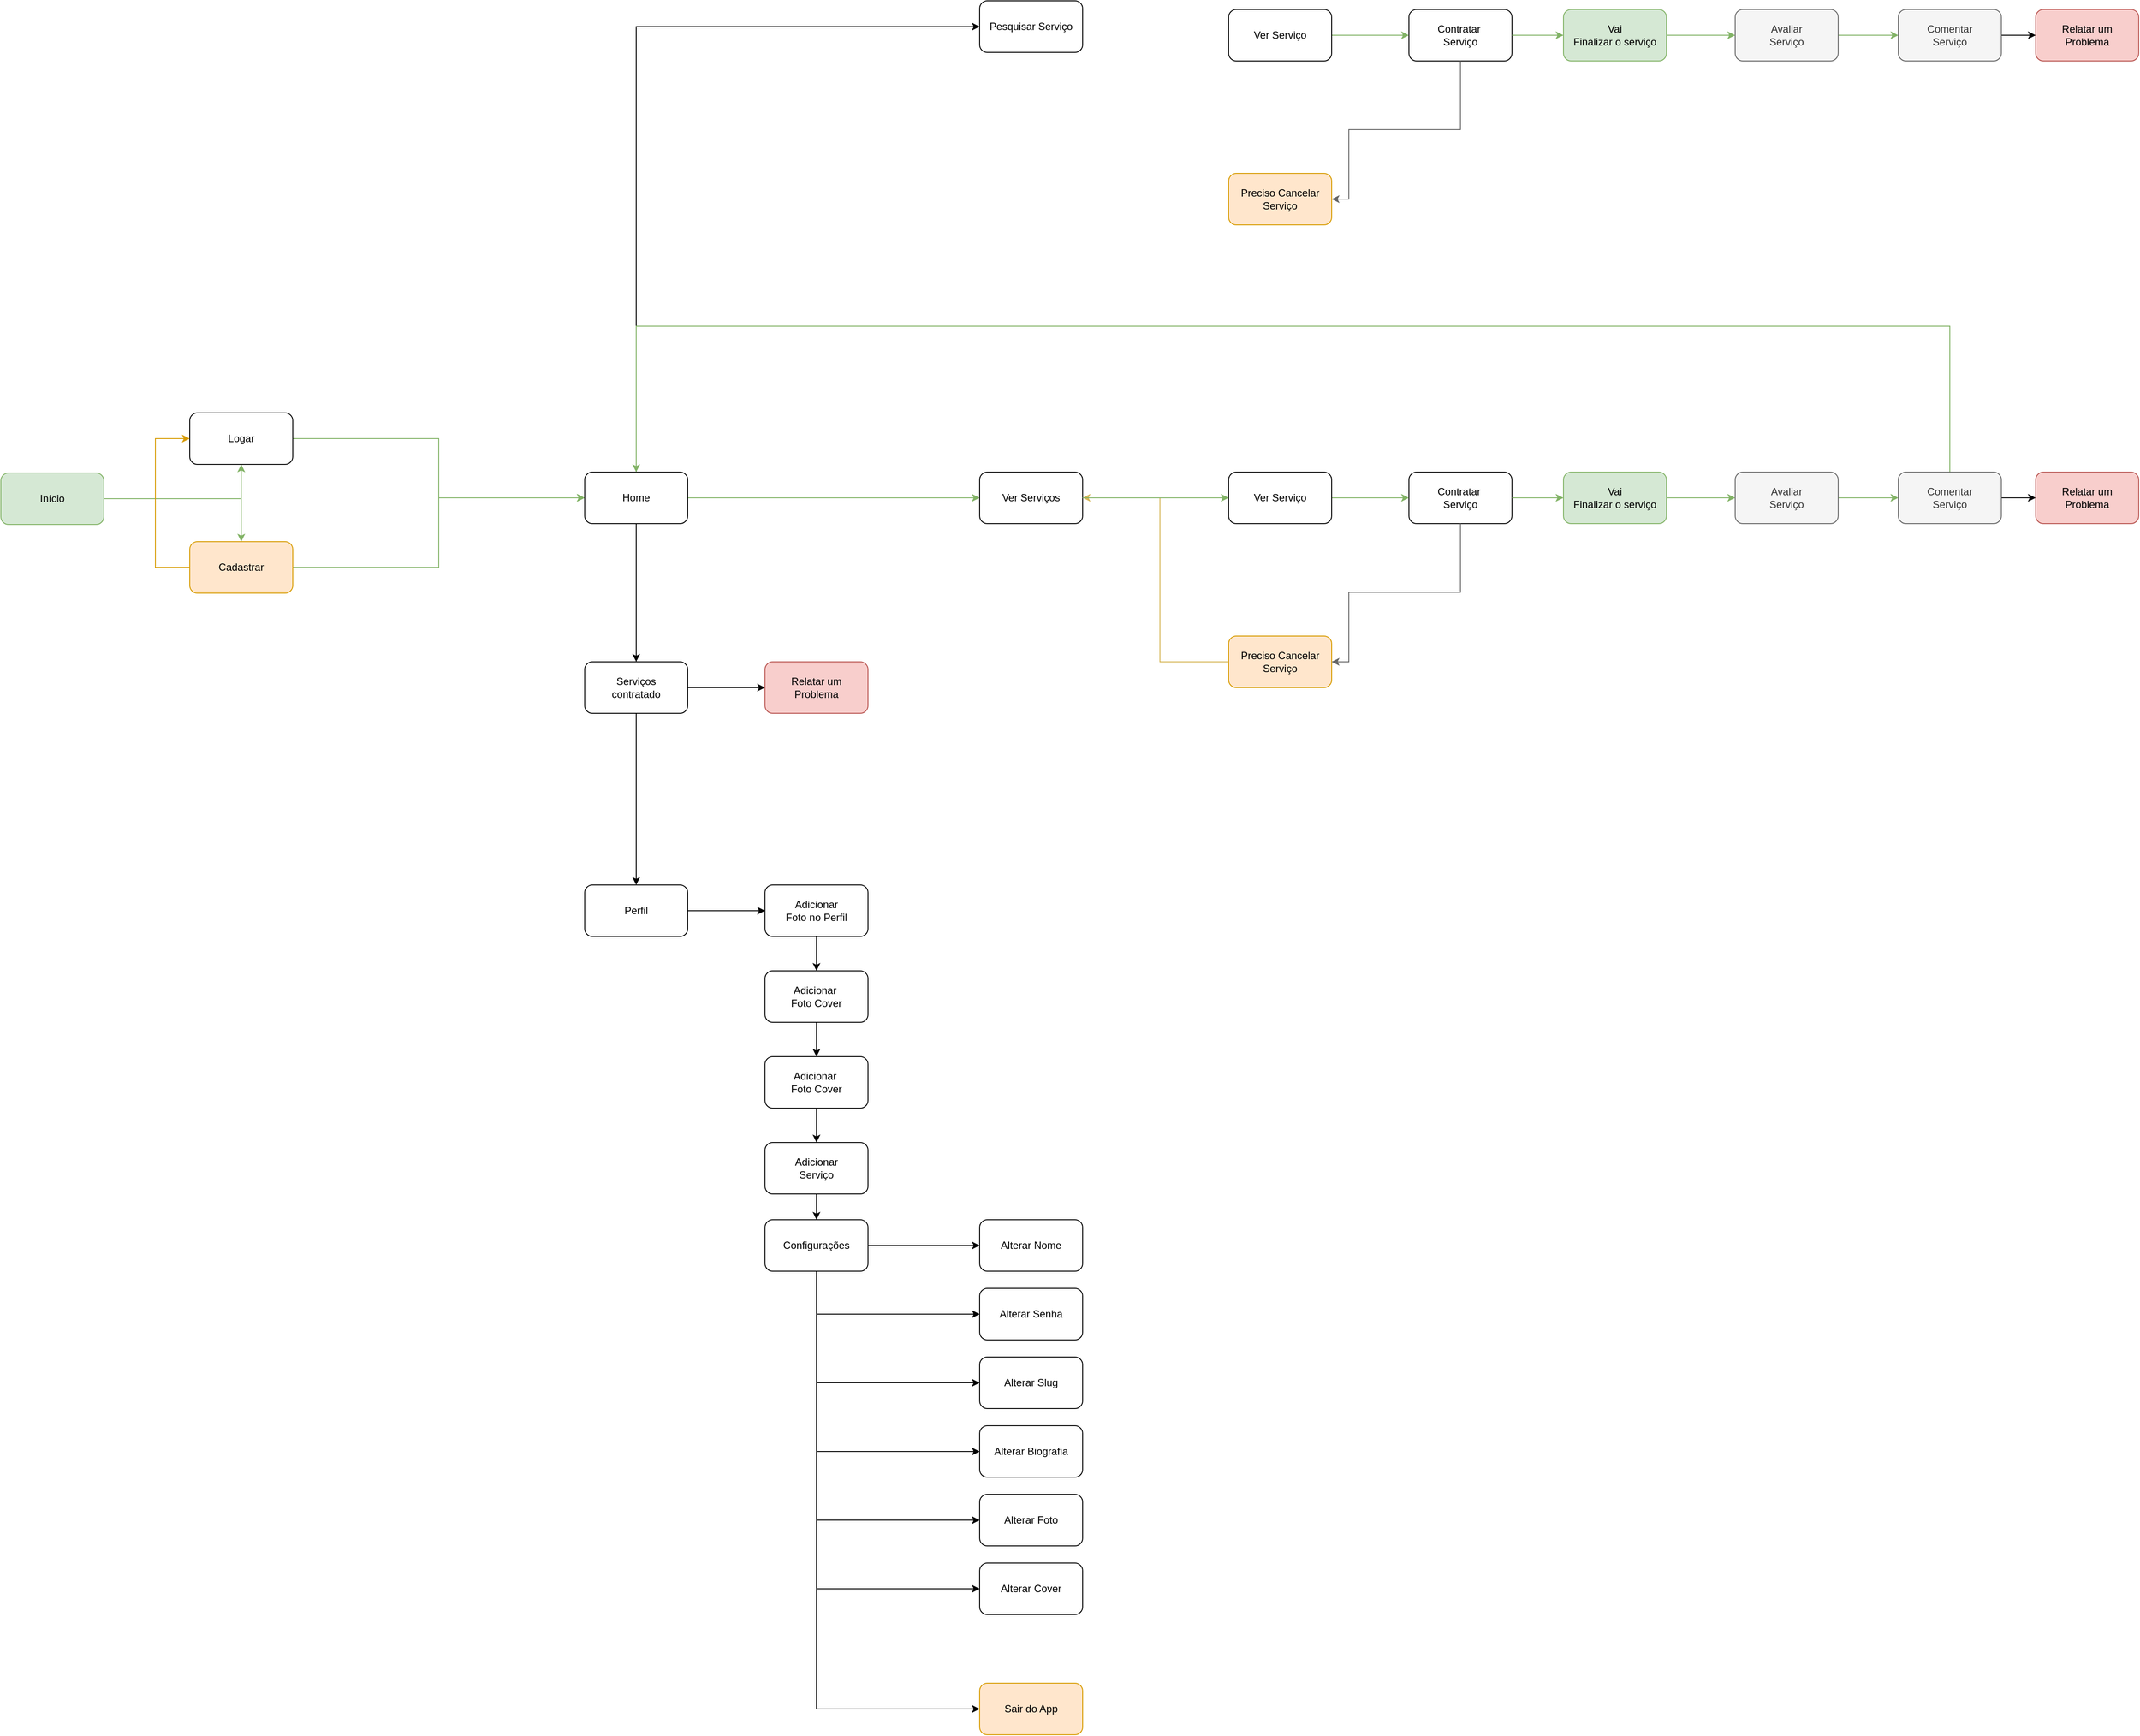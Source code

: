 <mxfile version="24.8.2">
  <diagram name="Página-1" id="fsubQwPEwLp5UiBFL4gB">
    <mxGraphModel dx="2049" dy="2465" grid="1" gridSize="10" guides="1" tooltips="1" connect="1" arrows="1" fold="1" page="1" pageScale="1" pageWidth="827" pageHeight="1169" math="0" shadow="0">
      <root>
        <mxCell id="0" />
        <mxCell id="1" parent="0" />
        <mxCell id="1jAVJrhePYpuvby0Juwp-6" style="edgeStyle=orthogonalEdgeStyle;rounded=0;orthogonalLoop=1;jettySize=auto;html=1;fillColor=#d5e8d4;strokeColor=#82b366;" edge="1" parent="1" source="1jAVJrhePYpuvby0Juwp-3" target="1jAVJrhePYpuvby0Juwp-5">
          <mxGeometry relative="1" as="geometry" />
        </mxCell>
        <mxCell id="1jAVJrhePYpuvby0Juwp-3" value="Início" style="rounded=1;whiteSpace=wrap;html=1;fillColor=#d5e8d4;strokeColor=#82b366;" vertex="1" parent="1">
          <mxGeometry x="50" y="440" width="120" height="60" as="geometry" />
        </mxCell>
        <mxCell id="1jAVJrhePYpuvby0Juwp-8" style="edgeStyle=orthogonalEdgeStyle;rounded=0;orthogonalLoop=1;jettySize=auto;html=1;entryX=0.5;entryY=0;entryDx=0;entryDy=0;fillColor=#d5e8d4;strokeColor=#82b366;" edge="1" parent="1" source="1jAVJrhePYpuvby0Juwp-5" target="1jAVJrhePYpuvby0Juwp-7">
          <mxGeometry relative="1" as="geometry" />
        </mxCell>
        <mxCell id="1jAVJrhePYpuvby0Juwp-10" style="edgeStyle=orthogonalEdgeStyle;rounded=0;orthogonalLoop=1;jettySize=auto;html=1;fillColor=#d5e8d4;strokeColor=#82b366;" edge="1" parent="1" source="1jAVJrhePYpuvby0Juwp-5" target="1jAVJrhePYpuvby0Juwp-9">
          <mxGeometry relative="1" as="geometry">
            <Array as="points">
              <mxPoint x="560" y="400" />
              <mxPoint x="560" y="469" />
            </Array>
          </mxGeometry>
        </mxCell>
        <mxCell id="1jAVJrhePYpuvby0Juwp-5" value="Logar" style="rounded=1;whiteSpace=wrap;html=1;" vertex="1" parent="1">
          <mxGeometry x="270" y="370" width="120" height="60" as="geometry" />
        </mxCell>
        <mxCell id="1jAVJrhePYpuvby0Juwp-28" style="edgeStyle=orthogonalEdgeStyle;rounded=0;orthogonalLoop=1;jettySize=auto;html=1;fillColor=#d5e8d4;strokeColor=#82b366;" edge="1" parent="1" target="1jAVJrhePYpuvby0Juwp-9">
          <mxGeometry relative="1" as="geometry">
            <mxPoint x="390" y="569.059" as="sourcePoint" />
            <Array as="points">
              <mxPoint x="390" y="550" />
              <mxPoint x="560" y="550" />
              <mxPoint x="560" y="469" />
            </Array>
          </mxGeometry>
        </mxCell>
        <mxCell id="1jAVJrhePYpuvby0Juwp-46" style="edgeStyle=orthogonalEdgeStyle;rounded=0;orthogonalLoop=1;jettySize=auto;html=1;fillColor=#ffe6cc;strokeColor=#d79b00;" edge="1" parent="1" source="1jAVJrhePYpuvby0Juwp-7" target="1jAVJrhePYpuvby0Juwp-5">
          <mxGeometry relative="1" as="geometry">
            <Array as="points">
              <mxPoint x="230" y="550" />
              <mxPoint x="230" y="400" />
            </Array>
          </mxGeometry>
        </mxCell>
        <mxCell id="1jAVJrhePYpuvby0Juwp-7" value="Cadastrar" style="rounded=1;whiteSpace=wrap;html=1;fillColor=#ffe6cc;strokeColor=#d79b00;" vertex="1" parent="1">
          <mxGeometry x="270" y="520" width="120" height="60" as="geometry" />
        </mxCell>
        <mxCell id="1jAVJrhePYpuvby0Juwp-42" style="edgeStyle=orthogonalEdgeStyle;rounded=0;orthogonalLoop=1;jettySize=auto;html=1;entryX=0.5;entryY=0;entryDx=0;entryDy=0;" edge="1" parent="1" source="1jAVJrhePYpuvby0Juwp-9" target="1jAVJrhePYpuvby0Juwp-12">
          <mxGeometry relative="1" as="geometry" />
        </mxCell>
        <mxCell id="1jAVJrhePYpuvby0Juwp-45" style="edgeStyle=orthogonalEdgeStyle;rounded=0;orthogonalLoop=1;jettySize=auto;html=1;entryX=0;entryY=0.5;entryDx=0;entryDy=0;fillColor=#d5e8d4;strokeColor=#82b366;" edge="1" parent="1" source="1jAVJrhePYpuvby0Juwp-9" target="1jAVJrhePYpuvby0Juwp-11">
          <mxGeometry relative="1" as="geometry" />
        </mxCell>
        <mxCell id="1jAVJrhePYpuvby0Juwp-87" style="edgeStyle=orthogonalEdgeStyle;rounded=0;orthogonalLoop=1;jettySize=auto;html=1;" edge="1" parent="1" source="1jAVJrhePYpuvby0Juwp-9" target="1jAVJrhePYpuvby0Juwp-73">
          <mxGeometry relative="1" as="geometry">
            <Array as="points">
              <mxPoint x="790" y="-80" />
            </Array>
          </mxGeometry>
        </mxCell>
        <mxCell id="1jAVJrhePYpuvby0Juwp-9" value="Home" style="rounded=1;whiteSpace=wrap;html=1;" vertex="1" parent="1">
          <mxGeometry x="730" y="439" width="120" height="60" as="geometry" />
        </mxCell>
        <mxCell id="1jAVJrhePYpuvby0Juwp-11" value="Ver Serviços" style="rounded=1;whiteSpace=wrap;html=1;" vertex="1" parent="1">
          <mxGeometry x="1190" y="439" width="120" height="60" as="geometry" />
        </mxCell>
        <mxCell id="1jAVJrhePYpuvby0Juwp-37" style="edgeStyle=orthogonalEdgeStyle;rounded=0;orthogonalLoop=1;jettySize=auto;html=1;entryX=0;entryY=0.5;entryDx=0;entryDy=0;" edge="1" parent="1" source="1jAVJrhePYpuvby0Juwp-12" target="1jAVJrhePYpuvby0Juwp-36">
          <mxGeometry relative="1" as="geometry" />
        </mxCell>
        <mxCell id="1jAVJrhePYpuvby0Juwp-44" style="edgeStyle=orthogonalEdgeStyle;rounded=0;orthogonalLoop=1;jettySize=auto;html=1;entryX=0.5;entryY=0;entryDx=0;entryDy=0;" edge="1" parent="1" source="1jAVJrhePYpuvby0Juwp-12" target="1jAVJrhePYpuvby0Juwp-13">
          <mxGeometry relative="1" as="geometry" />
        </mxCell>
        <mxCell id="1jAVJrhePYpuvby0Juwp-12" value="Serviços&lt;div&gt;contratado&lt;/div&gt;" style="rounded=1;whiteSpace=wrap;html=1;" vertex="1" parent="1">
          <mxGeometry x="730" y="660" width="120" height="60" as="geometry" />
        </mxCell>
        <mxCell id="1jAVJrhePYpuvby0Juwp-20" style="edgeStyle=orthogonalEdgeStyle;rounded=0;orthogonalLoop=1;jettySize=auto;html=1;" edge="1" parent="1" source="1jAVJrhePYpuvby0Juwp-13" target="1jAVJrhePYpuvby0Juwp-16">
          <mxGeometry relative="1" as="geometry" />
        </mxCell>
        <mxCell id="1jAVJrhePYpuvby0Juwp-13" value="Perfil" style="rounded=1;whiteSpace=wrap;html=1;" vertex="1" parent="1">
          <mxGeometry x="730" y="920" width="120" height="60" as="geometry" />
        </mxCell>
        <mxCell id="1jAVJrhePYpuvby0Juwp-33" style="edgeStyle=orthogonalEdgeStyle;rounded=0;orthogonalLoop=1;jettySize=auto;html=1;fillColor=#d5e8d4;strokeColor=#82b366;" edge="1" parent="1" source="1jAVJrhePYpuvby0Juwp-69" target="1jAVJrhePYpuvby0Juwp-32">
          <mxGeometry relative="1" as="geometry" />
        </mxCell>
        <mxCell id="1jAVJrhePYpuvby0Juwp-14" value="Contratar&amp;nbsp;&lt;div&gt;Serviço&lt;/div&gt;" style="rounded=1;whiteSpace=wrap;html=1;" vertex="1" parent="1">
          <mxGeometry x="1690" y="439" width="120" height="60" as="geometry" />
        </mxCell>
        <mxCell id="1jAVJrhePYpuvby0Juwp-29" style="edgeStyle=orthogonalEdgeStyle;rounded=0;orthogonalLoop=1;jettySize=auto;html=1;fillColor=#fff2cc;strokeColor=#d6b656;" edge="1" parent="1" source="1jAVJrhePYpuvby0Juwp-15" target="1jAVJrhePYpuvby0Juwp-11">
          <mxGeometry relative="1" as="geometry">
            <Array as="points">
              <mxPoint x="1400" y="660" />
              <mxPoint x="1400" y="469" />
            </Array>
          </mxGeometry>
        </mxCell>
        <mxCell id="1jAVJrhePYpuvby0Juwp-15" value="Preciso Cancelar&lt;div&gt;Serviço&lt;/div&gt;" style="rounded=1;whiteSpace=wrap;html=1;fillColor=#ffe6cc;strokeColor=#d79b00;" vertex="1" parent="1">
          <mxGeometry x="1480" y="630" width="120" height="60" as="geometry" />
        </mxCell>
        <mxCell id="1jAVJrhePYpuvby0Juwp-16" value="Adicionar&lt;div&gt;Foto&amp;nbsp;&lt;span style=&quot;background-color: initial;&quot;&gt;no Perfil&lt;/span&gt;&lt;/div&gt;" style="rounded=1;whiteSpace=wrap;html=1;" vertex="1" parent="1">
          <mxGeometry x="940" y="920" width="120" height="60" as="geometry" />
        </mxCell>
        <mxCell id="1jAVJrhePYpuvby0Juwp-17" value="Alterar Biografia" style="rounded=1;whiteSpace=wrap;html=1;" vertex="1" parent="1">
          <mxGeometry x="1190" y="1550" width="120" height="60" as="geometry" />
        </mxCell>
        <mxCell id="1jAVJrhePYpuvby0Juwp-19" value="Sair do App" style="rounded=1;whiteSpace=wrap;html=1;fillColor=#ffe6cc;strokeColor=#d79b00;" vertex="1" parent="1">
          <mxGeometry x="1190" y="1850" width="120" height="60" as="geometry" />
        </mxCell>
        <mxCell id="1jAVJrhePYpuvby0Juwp-24" style="edgeStyle=orthogonalEdgeStyle;rounded=0;orthogonalLoop=1;jettySize=auto;html=1;entryX=0;entryY=0.5;entryDx=0;entryDy=0;fillColor=#d5e8d4;strokeColor=#82b366;" edge="1" parent="1" source="1jAVJrhePYpuvby0Juwp-71" target="1jAVJrhePYpuvby0Juwp-14">
          <mxGeometry relative="1" as="geometry">
            <mxPoint x="1610" y="469" as="targetPoint" />
          </mxGeometry>
        </mxCell>
        <mxCell id="1jAVJrhePYpuvby0Juwp-25" style="edgeStyle=orthogonalEdgeStyle;rounded=0;orthogonalLoop=1;jettySize=auto;html=1;entryX=1;entryY=0.5;entryDx=0;entryDy=0;fillColor=#f5f5f5;strokeColor=#666666;" edge="1" parent="1" source="1jAVJrhePYpuvby0Juwp-14" target="1jAVJrhePYpuvby0Juwp-15">
          <mxGeometry relative="1" as="geometry">
            <mxPoint x="1510" y="579" as="targetPoint" />
            <Array as="points">
              <mxPoint x="1620" y="579" />
            </Array>
          </mxGeometry>
        </mxCell>
        <mxCell id="1jAVJrhePYpuvby0Juwp-35" style="edgeStyle=orthogonalEdgeStyle;rounded=0;orthogonalLoop=1;jettySize=auto;html=1;fillColor=#d5e8d4;strokeColor=#82b366;" edge="1" parent="1" source="1jAVJrhePYpuvby0Juwp-32" target="1jAVJrhePYpuvby0Juwp-34">
          <mxGeometry relative="1" as="geometry" />
        </mxCell>
        <mxCell id="1jAVJrhePYpuvby0Juwp-32" value="Avaliar&lt;div&gt;Serviço&lt;/div&gt;" style="rounded=1;whiteSpace=wrap;html=1;fillColor=#f5f5f5;fontColor=#333333;strokeColor=#666666;" vertex="1" parent="1">
          <mxGeometry x="2070" y="439" width="120" height="60" as="geometry" />
        </mxCell>
        <mxCell id="1jAVJrhePYpuvby0Juwp-39" style="edgeStyle=orthogonalEdgeStyle;rounded=0;orthogonalLoop=1;jettySize=auto;html=1;" edge="1" parent="1" source="1jAVJrhePYpuvby0Juwp-34" target="1jAVJrhePYpuvby0Juwp-38">
          <mxGeometry relative="1" as="geometry" />
        </mxCell>
        <mxCell id="1jAVJrhePYpuvby0Juwp-40" style="edgeStyle=orthogonalEdgeStyle;rounded=0;orthogonalLoop=1;jettySize=auto;html=1;fillColor=#d5e8d4;strokeColor=#82b366;" edge="1" parent="1" source="1jAVJrhePYpuvby0Juwp-34" target="1jAVJrhePYpuvby0Juwp-9">
          <mxGeometry relative="1" as="geometry">
            <Array as="points">
              <mxPoint x="1580" y="269" />
              <mxPoint x="570" y="269" />
            </Array>
          </mxGeometry>
        </mxCell>
        <mxCell id="1jAVJrhePYpuvby0Juwp-34" value="Comentar&lt;div&gt;Serviço&lt;/div&gt;" style="rounded=1;whiteSpace=wrap;html=1;fillColor=#f5f5f5;fontColor=#333333;strokeColor=#666666;" vertex="1" parent="1">
          <mxGeometry x="2260" y="439" width="120" height="60" as="geometry" />
        </mxCell>
        <mxCell id="1jAVJrhePYpuvby0Juwp-36" value="Relatar um&lt;div&gt;Problema&lt;/div&gt;" style="rounded=1;whiteSpace=wrap;html=1;fillColor=#f8cecc;strokeColor=#b85450;" vertex="1" parent="1">
          <mxGeometry x="940" y="660" width="120" height="60" as="geometry" />
        </mxCell>
        <mxCell id="1jAVJrhePYpuvby0Juwp-38" value="Relatar um&lt;div&gt;Problema&lt;/div&gt;" style="rounded=1;whiteSpace=wrap;html=1;fillColor=#f8cecc;strokeColor=#b85450;" vertex="1" parent="1">
          <mxGeometry x="2420" y="439" width="120" height="60" as="geometry" />
        </mxCell>
        <mxCell id="1jAVJrhePYpuvby0Juwp-50" style="edgeStyle=orthogonalEdgeStyle;rounded=0;orthogonalLoop=1;jettySize=auto;html=1;" edge="1" parent="1" source="1jAVJrhePYpuvby0Juwp-47" target="1jAVJrhePYpuvby0Juwp-49">
          <mxGeometry relative="1" as="geometry" />
        </mxCell>
        <mxCell id="1jAVJrhePYpuvby0Juwp-47" value="Adicionar&amp;nbsp;&lt;div&gt;Foto&amp;nbsp;&lt;span style=&quot;background-color: initial;&quot;&gt;Cover&lt;/span&gt;&lt;/div&gt;" style="rounded=1;whiteSpace=wrap;html=1;" vertex="1" parent="1">
          <mxGeometry x="940" y="1020" width="120" height="60" as="geometry" />
        </mxCell>
        <mxCell id="1jAVJrhePYpuvby0Juwp-48" style="edgeStyle=orthogonalEdgeStyle;rounded=0;orthogonalLoop=1;jettySize=auto;html=1;" edge="1" parent="1" source="1jAVJrhePYpuvby0Juwp-16">
          <mxGeometry relative="1" as="geometry">
            <mxPoint x="1000" y="1020" as="targetPoint" />
          </mxGeometry>
        </mxCell>
        <mxCell id="1jAVJrhePYpuvby0Juwp-52" style="edgeStyle=orthogonalEdgeStyle;rounded=0;orthogonalLoop=1;jettySize=auto;html=1;" edge="1" parent="1" source="1jAVJrhePYpuvby0Juwp-49" target="1jAVJrhePYpuvby0Juwp-51">
          <mxGeometry relative="1" as="geometry" />
        </mxCell>
        <mxCell id="1jAVJrhePYpuvby0Juwp-49" value="Adicionar&amp;nbsp;&lt;div&gt;Foto&amp;nbsp;&lt;span style=&quot;background-color: initial;&quot;&gt;Cover&lt;/span&gt;&lt;/div&gt;" style="rounded=1;whiteSpace=wrap;html=1;" vertex="1" parent="1">
          <mxGeometry x="940" y="1120" width="120" height="60" as="geometry" />
        </mxCell>
        <mxCell id="1jAVJrhePYpuvby0Juwp-54" style="edgeStyle=orthogonalEdgeStyle;rounded=0;orthogonalLoop=1;jettySize=auto;html=1;" edge="1" parent="1" source="1jAVJrhePYpuvby0Juwp-51" target="1jAVJrhePYpuvby0Juwp-53">
          <mxGeometry relative="1" as="geometry" />
        </mxCell>
        <mxCell id="1jAVJrhePYpuvby0Juwp-51" value="Adicionar&lt;div&gt;Serviço&lt;/div&gt;" style="rounded=1;whiteSpace=wrap;html=1;" vertex="1" parent="1">
          <mxGeometry x="940" y="1220" width="120" height="60" as="geometry" />
        </mxCell>
        <mxCell id="1jAVJrhePYpuvby0Juwp-61" style="edgeStyle=orthogonalEdgeStyle;rounded=0;orthogonalLoop=1;jettySize=auto;html=1;entryX=0;entryY=0.5;entryDx=0;entryDy=0;" edge="1" parent="1" source="1jAVJrhePYpuvby0Juwp-53" target="1jAVJrhePYpuvby0Juwp-56">
          <mxGeometry relative="1" as="geometry" />
        </mxCell>
        <mxCell id="1jAVJrhePYpuvby0Juwp-62" style="edgeStyle=orthogonalEdgeStyle;rounded=0;orthogonalLoop=1;jettySize=auto;html=1;" edge="1" parent="1" source="1jAVJrhePYpuvby0Juwp-53" target="1jAVJrhePYpuvby0Juwp-57">
          <mxGeometry relative="1" as="geometry">
            <mxPoint x="1000" y="1430" as="targetPoint" />
            <Array as="points">
              <mxPoint x="1000" y="1420" />
            </Array>
          </mxGeometry>
        </mxCell>
        <mxCell id="1jAVJrhePYpuvby0Juwp-63" style="edgeStyle=orthogonalEdgeStyle;rounded=0;orthogonalLoop=1;jettySize=auto;html=1;" edge="1" parent="1" source="1jAVJrhePYpuvby0Juwp-53" target="1jAVJrhePYpuvby0Juwp-55">
          <mxGeometry relative="1" as="geometry">
            <Array as="points">
              <mxPoint x="1000" y="1500" />
            </Array>
          </mxGeometry>
        </mxCell>
        <mxCell id="1jAVJrhePYpuvby0Juwp-64" style="edgeStyle=orthogonalEdgeStyle;rounded=0;orthogonalLoop=1;jettySize=auto;html=1;" edge="1" parent="1" source="1jAVJrhePYpuvby0Juwp-53" target="1jAVJrhePYpuvby0Juwp-17">
          <mxGeometry relative="1" as="geometry">
            <Array as="points">
              <mxPoint x="1000" y="1580" />
            </Array>
          </mxGeometry>
        </mxCell>
        <mxCell id="1jAVJrhePYpuvby0Juwp-65" style="edgeStyle=orthogonalEdgeStyle;rounded=0;orthogonalLoop=1;jettySize=auto;html=1;" edge="1" parent="1" source="1jAVJrhePYpuvby0Juwp-53" target="1jAVJrhePYpuvby0Juwp-58">
          <mxGeometry relative="1" as="geometry">
            <Array as="points">
              <mxPoint x="1000" y="1660" />
            </Array>
          </mxGeometry>
        </mxCell>
        <mxCell id="1jAVJrhePYpuvby0Juwp-66" style="edgeStyle=orthogonalEdgeStyle;rounded=0;orthogonalLoop=1;jettySize=auto;html=1;" edge="1" parent="1" source="1jAVJrhePYpuvby0Juwp-53" target="1jAVJrhePYpuvby0Juwp-59">
          <mxGeometry relative="1" as="geometry">
            <Array as="points">
              <mxPoint x="1000" y="1740" />
            </Array>
          </mxGeometry>
        </mxCell>
        <mxCell id="1jAVJrhePYpuvby0Juwp-67" style="edgeStyle=orthogonalEdgeStyle;rounded=0;orthogonalLoop=1;jettySize=auto;html=1;" edge="1" parent="1" source="1jAVJrhePYpuvby0Juwp-53" target="1jAVJrhePYpuvby0Juwp-19">
          <mxGeometry relative="1" as="geometry">
            <Array as="points">
              <mxPoint x="1000" y="1880" />
            </Array>
          </mxGeometry>
        </mxCell>
        <mxCell id="1jAVJrhePYpuvby0Juwp-53" value="Configurações" style="rounded=1;whiteSpace=wrap;html=1;" vertex="1" parent="1">
          <mxGeometry x="940" y="1310" width="120" height="60" as="geometry" />
        </mxCell>
        <mxCell id="1jAVJrhePYpuvby0Juwp-55" value="Alterar Slug" style="rounded=1;whiteSpace=wrap;html=1;" vertex="1" parent="1">
          <mxGeometry x="1190" y="1470" width="120" height="60" as="geometry" />
        </mxCell>
        <mxCell id="1jAVJrhePYpuvby0Juwp-56" value="Alterar Nome" style="rounded=1;whiteSpace=wrap;html=1;" vertex="1" parent="1">
          <mxGeometry x="1190" y="1310" width="120" height="60" as="geometry" />
        </mxCell>
        <mxCell id="1jAVJrhePYpuvby0Juwp-57" value="Alterar Senha" style="rounded=1;whiteSpace=wrap;html=1;" vertex="1" parent="1">
          <mxGeometry x="1190" y="1390" width="120" height="60" as="geometry" />
        </mxCell>
        <mxCell id="1jAVJrhePYpuvby0Juwp-58" value="Alterar Foto" style="rounded=1;whiteSpace=wrap;html=1;" vertex="1" parent="1">
          <mxGeometry x="1190" y="1630" width="120" height="60" as="geometry" />
        </mxCell>
        <mxCell id="1jAVJrhePYpuvby0Juwp-59" value="Alterar Cover" style="rounded=1;whiteSpace=wrap;html=1;" vertex="1" parent="1">
          <mxGeometry x="1190" y="1710" width="120" height="60" as="geometry" />
        </mxCell>
        <mxCell id="1jAVJrhePYpuvby0Juwp-70" value="" style="edgeStyle=orthogonalEdgeStyle;rounded=0;orthogonalLoop=1;jettySize=auto;html=1;fillColor=#d5e8d4;strokeColor=#82b366;" edge="1" parent="1" source="1jAVJrhePYpuvby0Juwp-14" target="1jAVJrhePYpuvby0Juwp-69">
          <mxGeometry relative="1" as="geometry">
            <mxPoint x="1810" y="469" as="sourcePoint" />
            <mxPoint x="2070" y="469" as="targetPoint" />
          </mxGeometry>
        </mxCell>
        <mxCell id="1jAVJrhePYpuvby0Juwp-69" value="Vai&lt;div&gt;Finalizar o serviço&lt;/div&gt;" style="rounded=1;whiteSpace=wrap;html=1;fillColor=#d5e8d4;strokeColor=#82b366;" vertex="1" parent="1">
          <mxGeometry x="1870" y="439" width="120" height="60" as="geometry" />
        </mxCell>
        <mxCell id="1jAVJrhePYpuvby0Juwp-72" value="" style="edgeStyle=orthogonalEdgeStyle;rounded=0;orthogonalLoop=1;jettySize=auto;html=1;entryX=0;entryY=0.5;entryDx=0;entryDy=0;fillColor=#d5e8d4;strokeColor=#82b366;" edge="1" parent="1" source="1jAVJrhePYpuvby0Juwp-11" target="1jAVJrhePYpuvby0Juwp-71">
          <mxGeometry relative="1" as="geometry">
            <mxPoint x="1310" y="469" as="sourcePoint" />
            <mxPoint x="1590" y="469" as="targetPoint" />
          </mxGeometry>
        </mxCell>
        <mxCell id="1jAVJrhePYpuvby0Juwp-71" value="Ver Serviço" style="rounded=1;whiteSpace=wrap;html=1;" vertex="1" parent="1">
          <mxGeometry x="1480" y="439" width="120" height="60" as="geometry" />
        </mxCell>
        <mxCell id="1jAVJrhePYpuvby0Juwp-73" value="Pesquisar Serviço" style="rounded=1;whiteSpace=wrap;html=1;" vertex="1" parent="1">
          <mxGeometry x="1190" y="-110" width="120" height="60" as="geometry" />
        </mxCell>
        <mxCell id="1jAVJrhePYpuvby0Juwp-74" style="edgeStyle=orthogonalEdgeStyle;rounded=0;orthogonalLoop=1;jettySize=auto;html=1;fillColor=#d5e8d4;strokeColor=#82b366;" edge="1" parent="1" source="1jAVJrhePYpuvby0Juwp-85" target="1jAVJrhePYpuvby0Juwp-80">
          <mxGeometry relative="1" as="geometry" />
        </mxCell>
        <mxCell id="1jAVJrhePYpuvby0Juwp-75" value="Contratar&amp;nbsp;&lt;div&gt;Serviço&lt;/div&gt;" style="rounded=1;whiteSpace=wrap;html=1;" vertex="1" parent="1">
          <mxGeometry x="1690" y="-100" width="120" height="60" as="geometry" />
        </mxCell>
        <mxCell id="1jAVJrhePYpuvby0Juwp-76" value="Preciso Cancelar&lt;div&gt;Serviço&lt;/div&gt;" style="rounded=1;whiteSpace=wrap;html=1;fillColor=#ffe6cc;strokeColor=#d79b00;" vertex="1" parent="1">
          <mxGeometry x="1480" y="91" width="120" height="60" as="geometry" />
        </mxCell>
        <mxCell id="1jAVJrhePYpuvby0Juwp-77" style="edgeStyle=orthogonalEdgeStyle;rounded=0;orthogonalLoop=1;jettySize=auto;html=1;entryX=0;entryY=0.5;entryDx=0;entryDy=0;fillColor=#d5e8d4;strokeColor=#82b366;" edge="1" parent="1" source="1jAVJrhePYpuvby0Juwp-86" target="1jAVJrhePYpuvby0Juwp-75">
          <mxGeometry relative="1" as="geometry">
            <mxPoint x="1610" y="-70" as="targetPoint" />
          </mxGeometry>
        </mxCell>
        <mxCell id="1jAVJrhePYpuvby0Juwp-78" style="edgeStyle=orthogonalEdgeStyle;rounded=0;orthogonalLoop=1;jettySize=auto;html=1;entryX=1;entryY=0.5;entryDx=0;entryDy=0;fillColor=#f5f5f5;strokeColor=#666666;" edge="1" parent="1" source="1jAVJrhePYpuvby0Juwp-75" target="1jAVJrhePYpuvby0Juwp-76">
          <mxGeometry relative="1" as="geometry">
            <mxPoint x="1510" y="40" as="targetPoint" />
            <Array as="points">
              <mxPoint x="1620" y="40" />
            </Array>
          </mxGeometry>
        </mxCell>
        <mxCell id="1jAVJrhePYpuvby0Juwp-79" style="edgeStyle=orthogonalEdgeStyle;rounded=0;orthogonalLoop=1;jettySize=auto;html=1;fillColor=#d5e8d4;strokeColor=#82b366;" edge="1" parent="1" source="1jAVJrhePYpuvby0Juwp-80" target="1jAVJrhePYpuvby0Juwp-82">
          <mxGeometry relative="1" as="geometry" />
        </mxCell>
        <mxCell id="1jAVJrhePYpuvby0Juwp-80" value="Avaliar&lt;div&gt;Serviço&lt;/div&gt;" style="rounded=1;whiteSpace=wrap;html=1;fillColor=#f5f5f5;fontColor=#333333;strokeColor=#666666;" vertex="1" parent="1">
          <mxGeometry x="2070" y="-100" width="120" height="60" as="geometry" />
        </mxCell>
        <mxCell id="1jAVJrhePYpuvby0Juwp-81" style="edgeStyle=orthogonalEdgeStyle;rounded=0;orthogonalLoop=1;jettySize=auto;html=1;" edge="1" parent="1" source="1jAVJrhePYpuvby0Juwp-82" target="1jAVJrhePYpuvby0Juwp-83">
          <mxGeometry relative="1" as="geometry" />
        </mxCell>
        <mxCell id="1jAVJrhePYpuvby0Juwp-82" value="Comentar&lt;div&gt;Serviço&lt;/div&gt;" style="rounded=1;whiteSpace=wrap;html=1;fillColor=#f5f5f5;fontColor=#333333;strokeColor=#666666;" vertex="1" parent="1">
          <mxGeometry x="2260" y="-100" width="120" height="60" as="geometry" />
        </mxCell>
        <mxCell id="1jAVJrhePYpuvby0Juwp-83" value="Relatar um&lt;div&gt;Problema&lt;/div&gt;" style="rounded=1;whiteSpace=wrap;html=1;fillColor=#f8cecc;strokeColor=#b85450;" vertex="1" parent="1">
          <mxGeometry x="2420" y="-100" width="120" height="60" as="geometry" />
        </mxCell>
        <mxCell id="1jAVJrhePYpuvby0Juwp-84" value="" style="edgeStyle=orthogonalEdgeStyle;rounded=0;orthogonalLoop=1;jettySize=auto;html=1;fillColor=#d5e8d4;strokeColor=#82b366;" edge="1" parent="1" source="1jAVJrhePYpuvby0Juwp-75" target="1jAVJrhePYpuvby0Juwp-85">
          <mxGeometry relative="1" as="geometry">
            <mxPoint x="1810" y="-70" as="sourcePoint" />
            <mxPoint x="2070" y="-70" as="targetPoint" />
          </mxGeometry>
        </mxCell>
        <mxCell id="1jAVJrhePYpuvby0Juwp-85" value="Vai&lt;div&gt;Finalizar o serviço&lt;/div&gt;" style="rounded=1;whiteSpace=wrap;html=1;fillColor=#d5e8d4;strokeColor=#82b366;" vertex="1" parent="1">
          <mxGeometry x="1870" y="-100" width="120" height="60" as="geometry" />
        </mxCell>
        <mxCell id="1jAVJrhePYpuvby0Juwp-86" value="Ver Serviço" style="rounded=1;whiteSpace=wrap;html=1;" vertex="1" parent="1">
          <mxGeometry x="1480" y="-100" width="120" height="60" as="geometry" />
        </mxCell>
      </root>
    </mxGraphModel>
  </diagram>
</mxfile>
